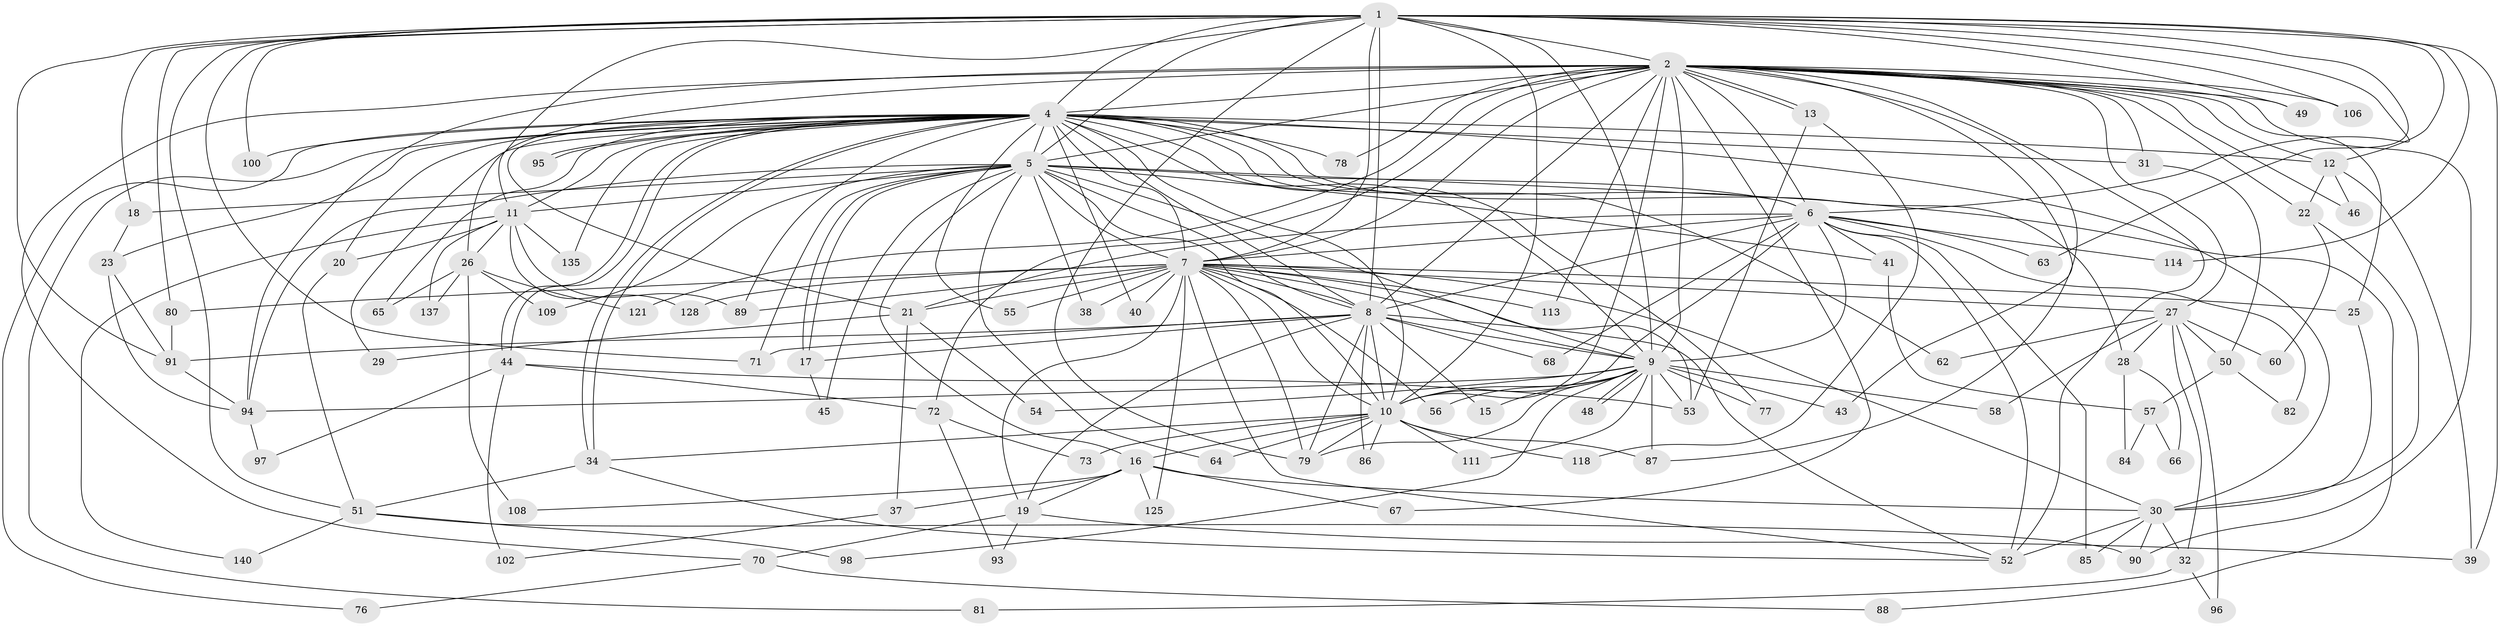 // original degree distribution, {23: 0.014184397163120567, 26: 0.014184397163120567, 19: 0.014184397163120567, 37: 0.0070921985815602835, 27: 0.0070921985815602835, 21: 0.0070921985815602835, 18: 0.0070921985815602835, 10: 0.014184397163120567, 6: 0.02127659574468085, 4: 0.09929078014184398, 3: 0.15602836879432624, 2: 0.574468085106383, 8: 0.014184397163120567, 5: 0.0425531914893617, 7: 0.0070921985815602835}
// Generated by graph-tools (version 1.1) at 2025/17/03/04/25 18:17:46]
// undirected, 98 vertices, 243 edges
graph export_dot {
graph [start="1"]
  node [color=gray90,style=filled];
  1;
  2 [super="+3+75"];
  4 [super="+33+61+14"];
  5;
  6;
  7;
  8 [super="+42+110+123+74+59+69"];
  9;
  10;
  11;
  12;
  13;
  15;
  16;
  17;
  18;
  19 [super="+35"];
  20;
  21 [super="+24"];
  22;
  23;
  25;
  26;
  27;
  28;
  29;
  30 [super="+36+139+122+107"];
  31;
  32;
  34 [super="+47"];
  37;
  38 [super="+104"];
  39 [super="+101"];
  40;
  41;
  43;
  44;
  45;
  46;
  48;
  49;
  50;
  51 [super="+83"];
  52 [super="+120+127+99"];
  53 [super="+136+92"];
  54;
  55;
  56;
  57;
  58;
  60;
  62 [super="+132"];
  63;
  64;
  65;
  66;
  67;
  68 [super="+133"];
  70;
  71 [super="+124"];
  72;
  73;
  76;
  77;
  78;
  79 [super="+112"];
  80;
  81;
  82;
  84;
  85;
  86;
  87 [super="+141"];
  88;
  89 [super="+119"];
  90 [super="+129"];
  91 [super="+115+105"];
  93;
  94 [super="+116"];
  95;
  96;
  97;
  98;
  100;
  102;
  106;
  108;
  109;
  111;
  113;
  114;
  118;
  121;
  125;
  128;
  135;
  137;
  140;
  1 -- 2 [weight=2];
  1 -- 4;
  1 -- 5;
  1 -- 6;
  1 -- 7;
  1 -- 8;
  1 -- 9;
  1 -- 10;
  1 -- 11;
  1 -- 12;
  1 -- 18;
  1 -- 39;
  1 -- 49;
  1 -- 51;
  1 -- 63;
  1 -- 71;
  1 -- 80;
  1 -- 100;
  1 -- 106;
  1 -- 114;
  1 -- 91;
  1 -- 79;
  2 -- 4 [weight=3];
  2 -- 5 [weight=3];
  2 -- 6 [weight=2];
  2 -- 7 [weight=2];
  2 -- 8 [weight=4];
  2 -- 9 [weight=2];
  2 -- 10 [weight=2];
  2 -- 12;
  2 -- 13;
  2 -- 13;
  2 -- 25;
  2 -- 26;
  2 -- 27;
  2 -- 31;
  2 -- 46;
  2 -- 52 [weight=2];
  2 -- 78;
  2 -- 106;
  2 -- 67;
  2 -- 70;
  2 -- 72;
  2 -- 22;
  2 -- 90;
  2 -- 43;
  2 -- 49;
  2 -- 113;
  2 -- 121;
  2 -- 94;
  2 -- 87;
  4 -- 5;
  4 -- 6 [weight=2];
  4 -- 7;
  4 -- 8;
  4 -- 9;
  4 -- 10;
  4 -- 20;
  4 -- 23;
  4 -- 28;
  4 -- 29;
  4 -- 30 [weight=2];
  4 -- 31;
  4 -- 34;
  4 -- 34;
  4 -- 40;
  4 -- 44;
  4 -- 44;
  4 -- 55;
  4 -- 62;
  4 -- 65;
  4 -- 76;
  4 -- 77;
  4 -- 78;
  4 -- 81;
  4 -- 89;
  4 -- 95;
  4 -- 95;
  4 -- 100;
  4 -- 135;
  4 -- 12;
  4 -- 21;
  4 -- 11;
  5 -- 6;
  5 -- 7;
  5 -- 8 [weight=3];
  5 -- 9;
  5 -- 10;
  5 -- 11;
  5 -- 16;
  5 -- 17;
  5 -- 17;
  5 -- 18;
  5 -- 38 [weight=2];
  5 -- 41;
  5 -- 45;
  5 -- 64;
  5 -- 88;
  5 -- 94;
  5 -- 109;
  5 -- 71;
  6 -- 7;
  6 -- 8;
  6 -- 9;
  6 -- 10;
  6 -- 21;
  6 -- 41;
  6 -- 52;
  6 -- 63;
  6 -- 68 [weight=2];
  6 -- 82;
  6 -- 85;
  6 -- 114;
  7 -- 8 [weight=2];
  7 -- 9;
  7 -- 10;
  7 -- 21;
  7 -- 25;
  7 -- 27;
  7 -- 30;
  7 -- 38;
  7 -- 40;
  7 -- 53;
  7 -- 55;
  7 -- 56;
  7 -- 80;
  7 -- 113;
  7 -- 125;
  7 -- 128;
  7 -- 52;
  7 -- 79;
  7 -- 89;
  7 -- 19;
  8 -- 9;
  8 -- 10;
  8 -- 15;
  8 -- 19;
  8 -- 68;
  8 -- 71;
  8 -- 86;
  8 -- 91;
  8 -- 52;
  8 -- 79;
  8 -- 17;
  9 -- 10;
  9 -- 15;
  9 -- 43;
  9 -- 48;
  9 -- 48;
  9 -- 54;
  9 -- 56;
  9 -- 58;
  9 -- 77;
  9 -- 79;
  9 -- 87;
  9 -- 94;
  9 -- 98;
  9 -- 111;
  9 -- 53;
  10 -- 16;
  10 -- 64;
  10 -- 73;
  10 -- 79;
  10 -- 86;
  10 -- 87;
  10 -- 111;
  10 -- 118;
  10 -- 34;
  11 -- 20;
  11 -- 26;
  11 -- 89;
  11 -- 128;
  11 -- 135;
  11 -- 137;
  11 -- 140;
  12 -- 22;
  12 -- 46;
  12 -- 39;
  13 -- 53;
  13 -- 118;
  16 -- 19;
  16 -- 37;
  16 -- 67;
  16 -- 108;
  16 -- 125;
  16 -- 30;
  17 -- 45;
  18 -- 23;
  19 -- 39;
  19 -- 93;
  19 -- 70;
  20 -- 51;
  21 -- 29;
  21 -- 37;
  21 -- 54;
  22 -- 60;
  22 -- 30;
  23 -- 91;
  23 -- 94;
  25 -- 30;
  26 -- 65;
  26 -- 108;
  26 -- 109;
  26 -- 121;
  26 -- 137;
  27 -- 28;
  27 -- 32;
  27 -- 50;
  27 -- 58;
  27 -- 60;
  27 -- 62 [weight=2];
  27 -- 96;
  28 -- 66;
  28 -- 84;
  30 -- 32;
  30 -- 85;
  30 -- 90;
  30 -- 52;
  31 -- 50;
  32 -- 81;
  32 -- 96;
  34 -- 51;
  34 -- 52;
  37 -- 102;
  41 -- 57;
  44 -- 72;
  44 -- 97;
  44 -- 102;
  44 -- 53;
  50 -- 57;
  50 -- 82;
  51 -- 98;
  51 -- 140;
  51 -- 90;
  57 -- 66;
  57 -- 84;
  70 -- 76;
  70 -- 88;
  72 -- 73;
  72 -- 93;
  80 -- 91;
  91 -- 94;
  94 -- 97;
}
